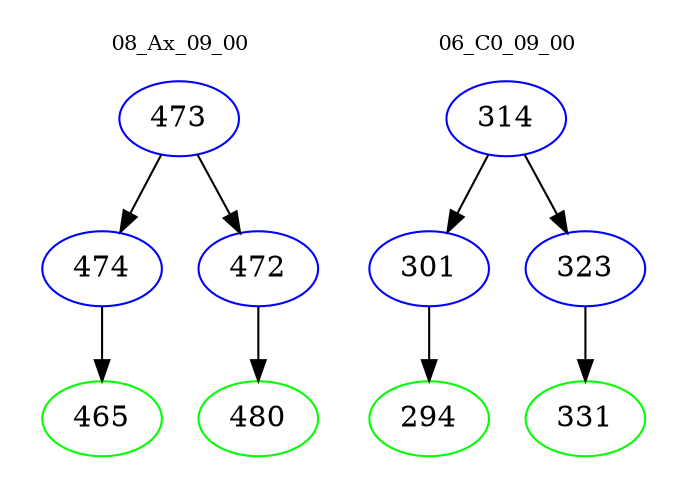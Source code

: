digraph{
subgraph cluster_0 {
color = white
label = "08_Ax_09_00";
fontsize=10;
T0_473 [label="473", color="blue"]
T0_473 -> T0_474 [color="black"]
T0_474 [label="474", color="blue"]
T0_474 -> T0_465 [color="black"]
T0_465 [label="465", color="green"]
T0_473 -> T0_472 [color="black"]
T0_472 [label="472", color="blue"]
T0_472 -> T0_480 [color="black"]
T0_480 [label="480", color="green"]
}
subgraph cluster_1 {
color = white
label = "06_C0_09_00";
fontsize=10;
T1_314 [label="314", color="blue"]
T1_314 -> T1_301 [color="black"]
T1_301 [label="301", color="blue"]
T1_301 -> T1_294 [color="black"]
T1_294 [label="294", color="green"]
T1_314 -> T1_323 [color="black"]
T1_323 [label="323", color="blue"]
T1_323 -> T1_331 [color="black"]
T1_331 [label="331", color="green"]
}
}
